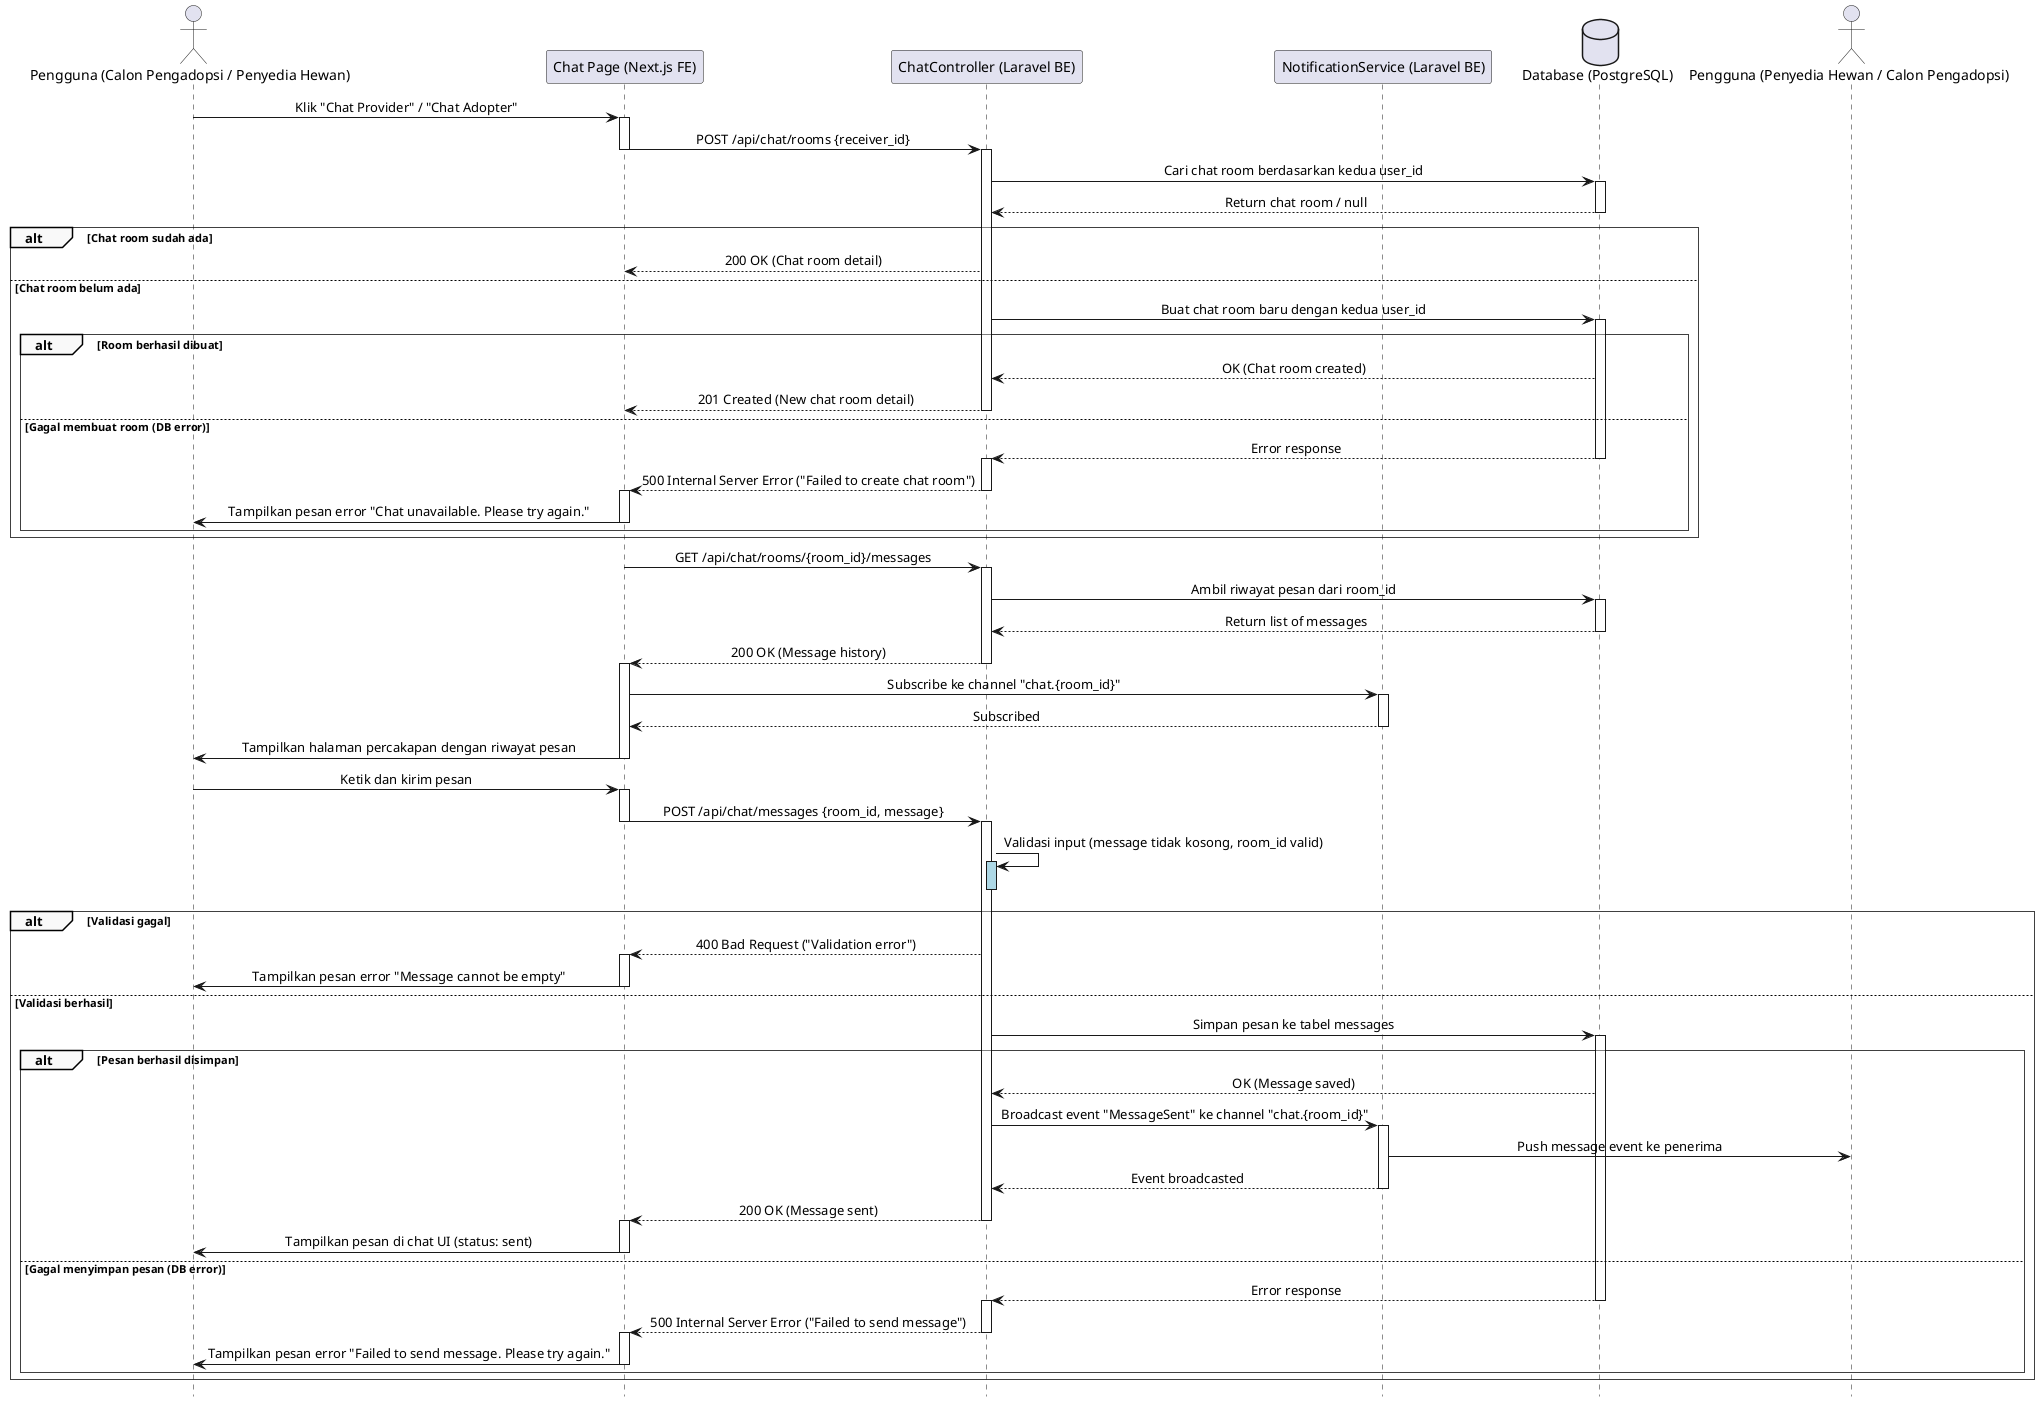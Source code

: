 @startuml
' === Styling ===
skinparam sequence {
    LifelineFooterStrategy none
    MessageAlign center
    ArrowThickness 1
    ParticipantPadding 20
    GroupBorderThickness 0.5
    GroupBackgroundColor #F9F9F9
}
hide footbox

' === Participants ===
actor "Pengguna (Calon Pengadopsi / Penyedia Hewan)" as Pengguna
participant "Chat Page (Next.js FE)" as FE
participant "ChatController (Laravel BE)" as BE
participant "NotificationService (Laravel BE)" as Reverb
database "Database (PostgreSQL)" as DB
actor "Pengguna (Penyedia Hewan / Calon Pengadopsi)" as FE_Receiver

' === Flow: Membuka Chat Room ===
Pengguna -> FE: Klik "Chat Provider" / "Chat Adopter"
activate FE
FE -> BE: POST /api/chat/rooms {receiver_id}
deactivate FE
activate BE
BE -> DB: Cari chat room berdasarkan kedua user_id
activate DB
DB --> BE: Return chat room / null
deactivate DB

alt Chat room sudah ada
    BE --> FE: 200 OK (Chat room detail)
else Chat room belum ada
    BE -> DB: Buat chat room baru dengan kedua user_id
    activate DB

    alt Room berhasil dibuat
        DB --> BE: OK (Chat room created)
        BE --> FE: 201 Created (New chat room detail)
        deactivate BE

    else Gagal membuat room (DB error)
        DB --> BE: Error response
        deactivate DB
        activate BE
        BE --> FE: 500 Internal Server Error ("Failed to create chat room")
        deactivate BE
        activate FE
        FE -> Pengguna: Tampilkan pesan error "Chat unavailable. Please try again."
        deactivate FE
    end
end

activate FE
FE -> BE: GET /api/chat/rooms/{room_id}/messages
deactivate FE
activate BE
BE -> DB: Ambil riwayat pesan dari room_id
activate DB
DB --> BE: Return list of messages
deactivate DB
BE --> FE: 200 OK (Message history)
deactivate BE

activate FE
FE -> Reverb: Subscribe ke channel "chat.{room_id}"
activate Reverb
Reverb --> FE: Subscribed
deactivate Reverb
FE -> Pengguna: Tampilkan halaman percakapan dengan riwayat pesan
deactivate FE


' === Flow: Mengirim Pesan ===
Pengguna -> FE: Ketik dan kirim pesan
activate FE
FE -> BE: POST /api/chat/messages {room_id, message}
deactivate FE
activate BE

BE -> BE: Validasi input (message tidak kosong, room_id valid)
activate BE #LightBlue
deactivate BE #LightBlue

alt Validasi gagal
    BE --> FE: 400 Bad Request ("Validation error")
    activate FE
    FE -> Pengguna: Tampilkan pesan error "Message cannot be empty"
    deactivate FE
else Validasi berhasil
    BE -> DB: Simpan pesan ke tabel messages
    activate DB

    alt Pesan berhasil disimpan
        DB --> BE: OK (Message saved)

        BE -> Reverb: Broadcast event "MessageSent" ke channel "chat.{room_id}"
        activate Reverb
        Reverb -> FE_Receiver: Push message event ke penerima
        Reverb --> BE: Event broadcasted
        deactivate Reverb

        BE --> FE: 200 OK (Message sent)
        deactivate BE
        activate FE
        FE -> Pengguna: Tampilkan pesan di chat UI (status: sent)
        deactivate FE

    else Gagal menyimpan pesan (DB error)
        DB --> BE: Error response
        deactivate DB
        activate BE
        BE --> FE: 500 Internal Server Error ("Failed to send message")
        deactivate BE
        activate FE
        FE -> Pengguna: Tampilkan pesan error "Failed to send message. Please try again."
        deactivate FE
    end
end

@enduml